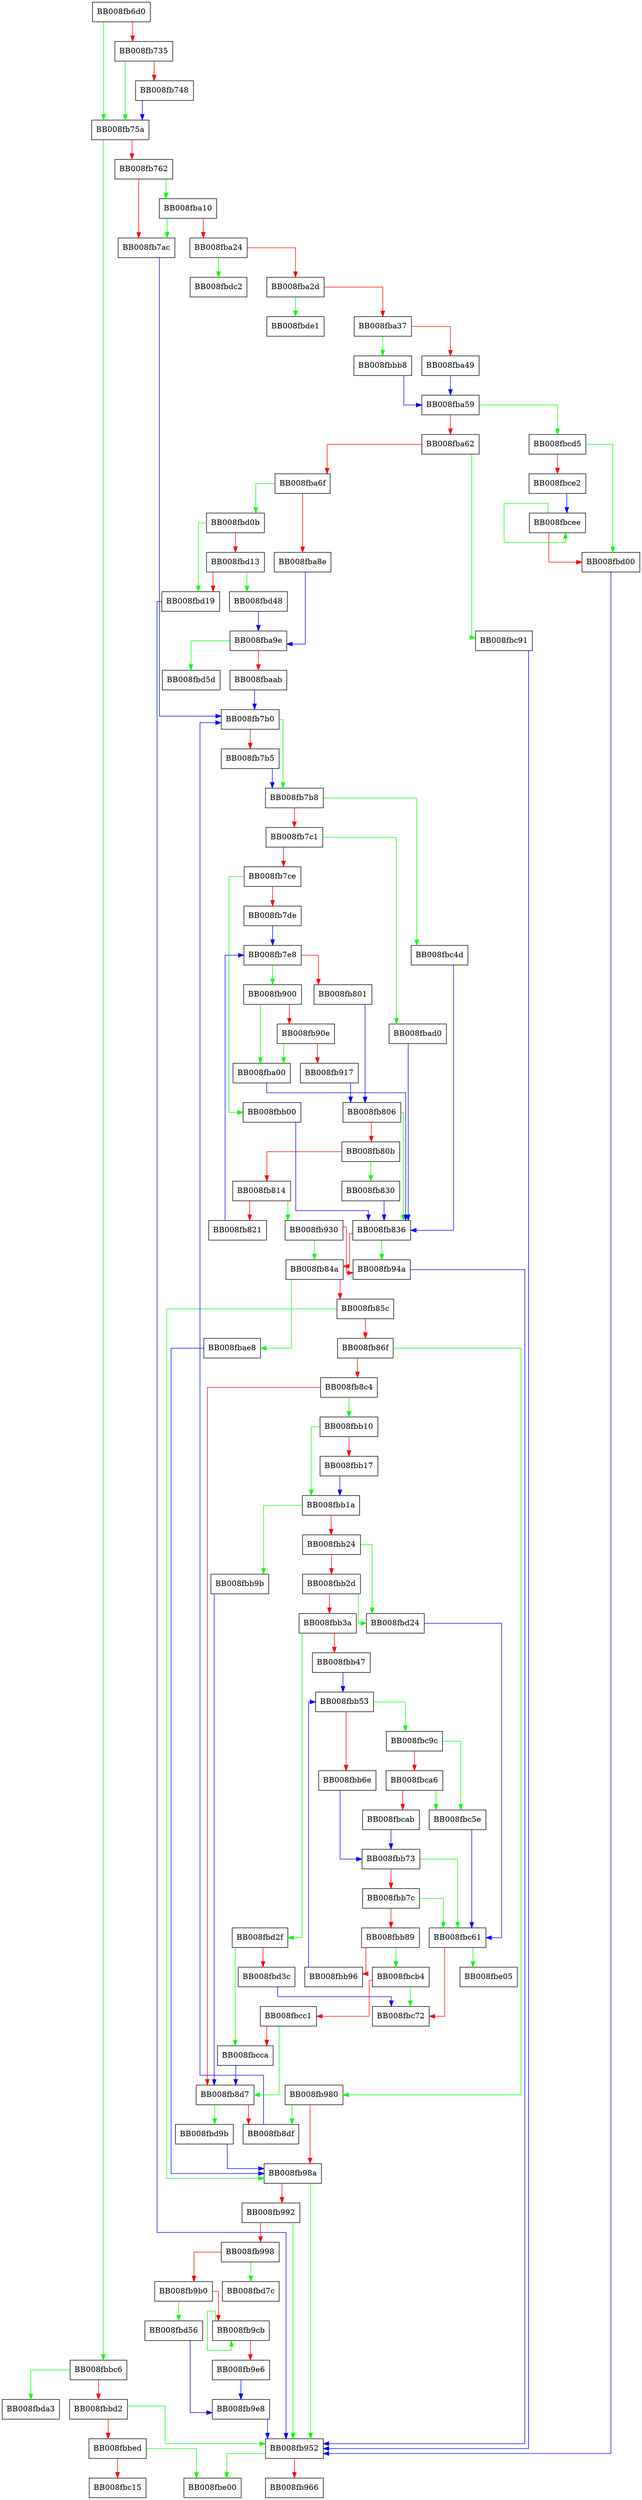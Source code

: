 digraph __gconv_transform_ucs2_internal {
  node [shape="box"];
  graph [splines=ortho];
  BB008fb6d0 -> BB008fb75a [color="green"];
  BB008fb6d0 -> BB008fb735 [color="red"];
  BB008fb735 -> BB008fb75a [color="green"];
  BB008fb735 -> BB008fb748 [color="red"];
  BB008fb748 -> BB008fb75a [color="blue"];
  BB008fb75a -> BB008fbbc6 [color="green"];
  BB008fb75a -> BB008fb762 [color="red"];
  BB008fb762 -> BB008fba10 [color="green"];
  BB008fb762 -> BB008fb7ac [color="red"];
  BB008fb7ac -> BB008fb7b0 [color="blue"];
  BB008fb7b0 -> BB008fb7b8 [color="green"];
  BB008fb7b0 -> BB008fb7b5 [color="red"];
  BB008fb7b5 -> BB008fb7b8 [color="blue"];
  BB008fb7b8 -> BB008fbc4d [color="green"];
  BB008fb7b8 -> BB008fb7c1 [color="red"];
  BB008fb7c1 -> BB008fbad0 [color="green"];
  BB008fb7c1 -> BB008fb7ce [color="red"];
  BB008fb7ce -> BB008fbb00 [color="green"];
  BB008fb7ce -> BB008fb7de [color="red"];
  BB008fb7de -> BB008fb7e8 [color="blue"];
  BB008fb7e8 -> BB008fb900 [color="green"];
  BB008fb7e8 -> BB008fb801 [color="red"];
  BB008fb801 -> BB008fb806 [color="blue"];
  BB008fb806 -> BB008fb836 [color="green"];
  BB008fb806 -> BB008fb80b [color="red"];
  BB008fb80b -> BB008fb830 [color="green"];
  BB008fb80b -> BB008fb814 [color="red"];
  BB008fb814 -> BB008fb930 [color="green"];
  BB008fb814 -> BB008fb821 [color="red"];
  BB008fb821 -> BB008fb7e8 [color="blue"];
  BB008fb830 -> BB008fb836 [color="blue"];
  BB008fb836 -> BB008fb94a [color="green"];
  BB008fb836 -> BB008fb84a [color="red"];
  BB008fb84a -> BB008fbae8 [color="green"];
  BB008fb84a -> BB008fb85c [color="red"];
  BB008fb85c -> BB008fb98a [color="green"];
  BB008fb85c -> BB008fb86f [color="red"];
  BB008fb86f -> BB008fb980 [color="green"];
  BB008fb86f -> BB008fb8c4 [color="red"];
  BB008fb8c4 -> BB008fbb10 [color="green"];
  BB008fb8c4 -> BB008fb8d7 [color="red"];
  BB008fb8d7 -> BB008fbd9b [color="green"];
  BB008fb8d7 -> BB008fb8df [color="red"];
  BB008fb8df -> BB008fb7b0 [color="blue"];
  BB008fb900 -> BB008fba00 [color="green"];
  BB008fb900 -> BB008fb90e [color="red"];
  BB008fb90e -> BB008fba00 [color="green"];
  BB008fb90e -> BB008fb917 [color="red"];
  BB008fb917 -> BB008fb806 [color="blue"];
  BB008fb930 -> BB008fb84a [color="green"];
  BB008fb930 -> BB008fb94a [color="red"];
  BB008fb94a -> BB008fb952 [color="blue"];
  BB008fb952 -> BB008fbe00 [color="green"];
  BB008fb952 -> BB008fb966 [color="red"];
  BB008fb980 -> BB008fb8df [color="green"];
  BB008fb980 -> BB008fb98a [color="red"];
  BB008fb98a -> BB008fb952 [color="green"];
  BB008fb98a -> BB008fb992 [color="red"];
  BB008fb992 -> BB008fb952 [color="green"];
  BB008fb992 -> BB008fb998 [color="red"];
  BB008fb998 -> BB008fbd7c [color="green"];
  BB008fb998 -> BB008fb9b0 [color="red"];
  BB008fb9b0 -> BB008fbd56 [color="green"];
  BB008fb9b0 -> BB008fb9cb [color="red"];
  BB008fb9cb -> BB008fb9cb [color="green"];
  BB008fb9cb -> BB008fb9e6 [color="red"];
  BB008fb9e6 -> BB008fb9e8 [color="blue"];
  BB008fb9e8 -> BB008fb952 [color="blue"];
  BB008fba00 -> BB008fb836 [color="blue"];
  BB008fba10 -> BB008fb7ac [color="green"];
  BB008fba10 -> BB008fba24 [color="red"];
  BB008fba24 -> BB008fbdc2 [color="green"];
  BB008fba24 -> BB008fba2d [color="red"];
  BB008fba2d -> BB008fbde1 [color="green"];
  BB008fba2d -> BB008fba37 [color="red"];
  BB008fba37 -> BB008fbbb8 [color="green"];
  BB008fba37 -> BB008fba49 [color="red"];
  BB008fba49 -> BB008fba59 [color="blue"];
  BB008fba59 -> BB008fbcd5 [color="green"];
  BB008fba59 -> BB008fba62 [color="red"];
  BB008fba62 -> BB008fbc91 [color="green"];
  BB008fba62 -> BB008fba6f [color="red"];
  BB008fba6f -> BB008fbd0b [color="green"];
  BB008fba6f -> BB008fba8e [color="red"];
  BB008fba8e -> BB008fba9e [color="blue"];
  BB008fba9e -> BB008fbd5d [color="green"];
  BB008fba9e -> BB008fbaab [color="red"];
  BB008fbaab -> BB008fb7b0 [color="blue"];
  BB008fbad0 -> BB008fb836 [color="blue"];
  BB008fbae8 -> BB008fb98a [color="blue"];
  BB008fbb00 -> BB008fb836 [color="blue"];
  BB008fbb10 -> BB008fbb1a [color="green"];
  BB008fbb10 -> BB008fbb17 [color="red"];
  BB008fbb17 -> BB008fbb1a [color="blue"];
  BB008fbb1a -> BB008fbb9b [color="green"];
  BB008fbb1a -> BB008fbb24 [color="red"];
  BB008fbb24 -> BB008fbd24 [color="green"];
  BB008fbb24 -> BB008fbb2d [color="red"];
  BB008fbb2d -> BB008fbd24 [color="green"];
  BB008fbb2d -> BB008fbb3a [color="red"];
  BB008fbb3a -> BB008fbd2f [color="green"];
  BB008fbb3a -> BB008fbb47 [color="red"];
  BB008fbb47 -> BB008fbb53 [color="blue"];
  BB008fbb53 -> BB008fbc9c [color="green"];
  BB008fbb53 -> BB008fbb6e [color="red"];
  BB008fbb6e -> BB008fbb73 [color="blue"];
  BB008fbb73 -> BB008fbc61 [color="green"];
  BB008fbb73 -> BB008fbb7c [color="red"];
  BB008fbb7c -> BB008fbc61 [color="green"];
  BB008fbb7c -> BB008fbb89 [color="red"];
  BB008fbb89 -> BB008fbcb4 [color="green"];
  BB008fbb89 -> BB008fbb96 [color="red"];
  BB008fbb96 -> BB008fbb53 [color="blue"];
  BB008fbb9b -> BB008fb8d7 [color="blue"];
  BB008fbbb8 -> BB008fba59 [color="blue"];
  BB008fbbc6 -> BB008fbda3 [color="green"];
  BB008fbbc6 -> BB008fbbd2 [color="red"];
  BB008fbbd2 -> BB008fb952 [color="green"];
  BB008fbbd2 -> BB008fbbed [color="red"];
  BB008fbbed -> BB008fbe00 [color="green"];
  BB008fbbed -> BB008fbc15 [color="red"];
  BB008fbc4d -> BB008fb836 [color="blue"];
  BB008fbc5e -> BB008fbc61 [color="blue"];
  BB008fbc61 -> BB008fbe05 [color="green"];
  BB008fbc61 -> BB008fbc72 [color="red"];
  BB008fbc91 -> BB008fb952 [color="blue"];
  BB008fbc9c -> BB008fbc5e [color="green"];
  BB008fbc9c -> BB008fbca6 [color="red"];
  BB008fbca6 -> BB008fbc5e [color="green"];
  BB008fbca6 -> BB008fbcab [color="red"];
  BB008fbcab -> BB008fbb73 [color="blue"];
  BB008fbcb4 -> BB008fbc72 [color="green"];
  BB008fbcb4 -> BB008fbcc1 [color="red"];
  BB008fbcc1 -> BB008fb8d7 [color="green"];
  BB008fbcc1 -> BB008fbcca [color="red"];
  BB008fbcca -> BB008fb8d7 [color="blue"];
  BB008fbcd5 -> BB008fbd00 [color="green"];
  BB008fbcd5 -> BB008fbce2 [color="red"];
  BB008fbce2 -> BB008fbcee [color="blue"];
  BB008fbcee -> BB008fbcee [color="green"];
  BB008fbcee -> BB008fbd00 [color="red"];
  BB008fbd00 -> BB008fb952 [color="blue"];
  BB008fbd0b -> BB008fbd19 [color="green"];
  BB008fbd0b -> BB008fbd13 [color="red"];
  BB008fbd13 -> BB008fbd48 [color="green"];
  BB008fbd13 -> BB008fbd19 [color="red"];
  BB008fbd19 -> BB008fb952 [color="blue"];
  BB008fbd24 -> BB008fbc61 [color="blue"];
  BB008fbd2f -> BB008fbcca [color="green"];
  BB008fbd2f -> BB008fbd3c [color="red"];
  BB008fbd3c -> BB008fbc72 [color="blue"];
  BB008fbd48 -> BB008fba9e [color="blue"];
  BB008fbd56 -> BB008fb9e8 [color="blue"];
  BB008fbd9b -> BB008fb98a [color="blue"];
}